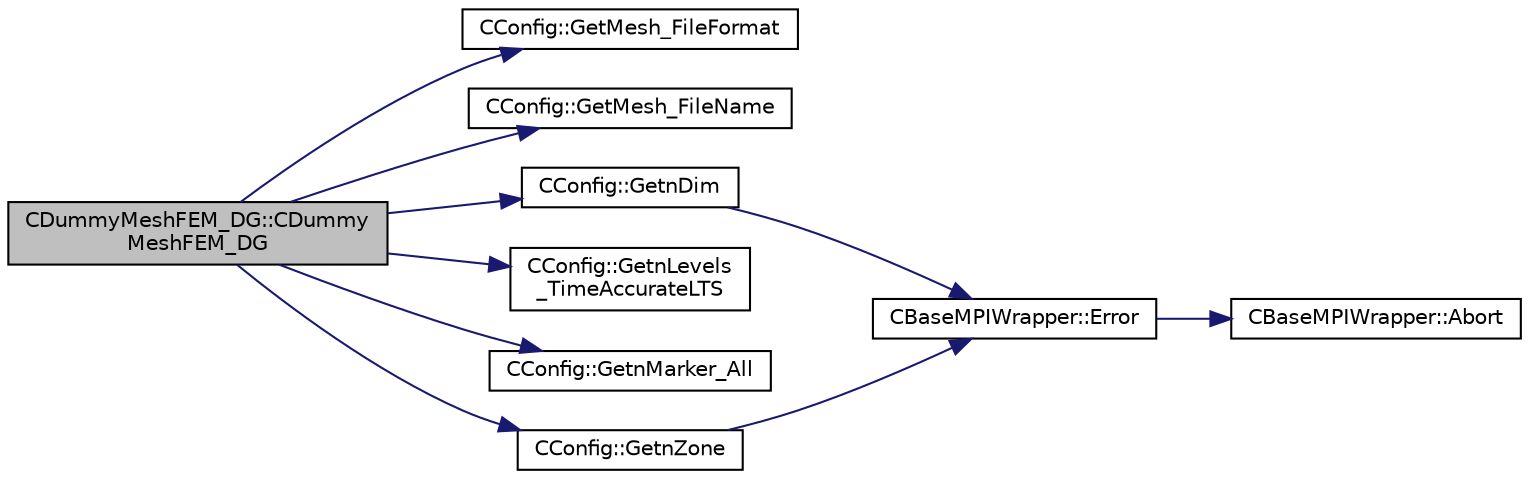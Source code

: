 digraph "CDummyMeshFEM_DG::CDummyMeshFEM_DG"
{
 // LATEX_PDF_SIZE
  edge [fontname="Helvetica",fontsize="10",labelfontname="Helvetica",labelfontsize="10"];
  node [fontname="Helvetica",fontsize="10",shape=record];
  rankdir="LR";
  Node1 [label="CDummyMeshFEM_DG::CDummy\lMeshFEM_DG",height=0.2,width=0.4,color="black", fillcolor="grey75", style="filled", fontcolor="black",tooltip="Constructor of the class."];
  Node1 -> Node2 [color="midnightblue",fontsize="10",style="solid",fontname="Helvetica"];
  Node2 [label="CConfig::GetMesh_FileFormat",height=0.2,width=0.4,color="black", fillcolor="white", style="filled",URL="$classCConfig.html#a8e3cd051652fcd2a642ec3591b34ec53",tooltip="Get the format of the input/output grid."];
  Node1 -> Node3 [color="midnightblue",fontsize="10",style="solid",fontname="Helvetica"];
  Node3 [label="CConfig::GetMesh_FileName",height=0.2,width=0.4,color="black", fillcolor="white", style="filled",URL="$classCConfig.html#adaa7bfcd974eb962594dff876d795f1a",tooltip="Get name of the input grid."];
  Node1 -> Node4 [color="midnightblue",fontsize="10",style="solid",fontname="Helvetica"];
  Node4 [label="CConfig::GetnDim",height=0.2,width=0.4,color="black", fillcolor="white", style="filled",URL="$classCConfig.html#a3319ba2443ebe1c18080d12a8e751083",tooltip="Gets the number of dimensions in the mesh file."];
  Node4 -> Node5 [color="midnightblue",fontsize="10",style="solid",fontname="Helvetica"];
  Node5 [label="CBaseMPIWrapper::Error",height=0.2,width=0.4,color="black", fillcolor="white", style="filled",URL="$classCBaseMPIWrapper.html#a04457c47629bda56704e6a8804833eeb",tooltip=" "];
  Node5 -> Node6 [color="midnightblue",fontsize="10",style="solid",fontname="Helvetica"];
  Node6 [label="CBaseMPIWrapper::Abort",height=0.2,width=0.4,color="black", fillcolor="white", style="filled",URL="$classCBaseMPIWrapper.html#af7297d861dca86b45cf561b6ab642e8f",tooltip=" "];
  Node1 -> Node7 [color="midnightblue",fontsize="10",style="solid",fontname="Helvetica"];
  Node7 [label="CConfig::GetnLevels\l_TimeAccurateLTS",height=0.2,width=0.4,color="black", fillcolor="white", style="filled",URL="$classCConfig.html#a27dc07a71d7798a849c68eda017144c8",tooltip="Get the number of time levels for time accurate local time stepping."];
  Node1 -> Node8 [color="midnightblue",fontsize="10",style="solid",fontname="Helvetica"];
  Node8 [label="CConfig::GetnMarker_All",height=0.2,width=0.4,color="black", fillcolor="white", style="filled",URL="$classCConfig.html#a459dee039e618d21a5d78db61c221240",tooltip="Get the total number of boundary markers of the local process including send/receive domains."];
  Node1 -> Node9 [color="midnightblue",fontsize="10",style="solid",fontname="Helvetica"];
  Node9 [label="CConfig::GetnZone",height=0.2,width=0.4,color="black", fillcolor="white", style="filled",URL="$classCConfig.html#a33f1af516d14a4d3815b577c37398773",tooltip="Gets the number of zones in the mesh file."];
  Node9 -> Node5 [color="midnightblue",fontsize="10",style="solid",fontname="Helvetica"];
}
